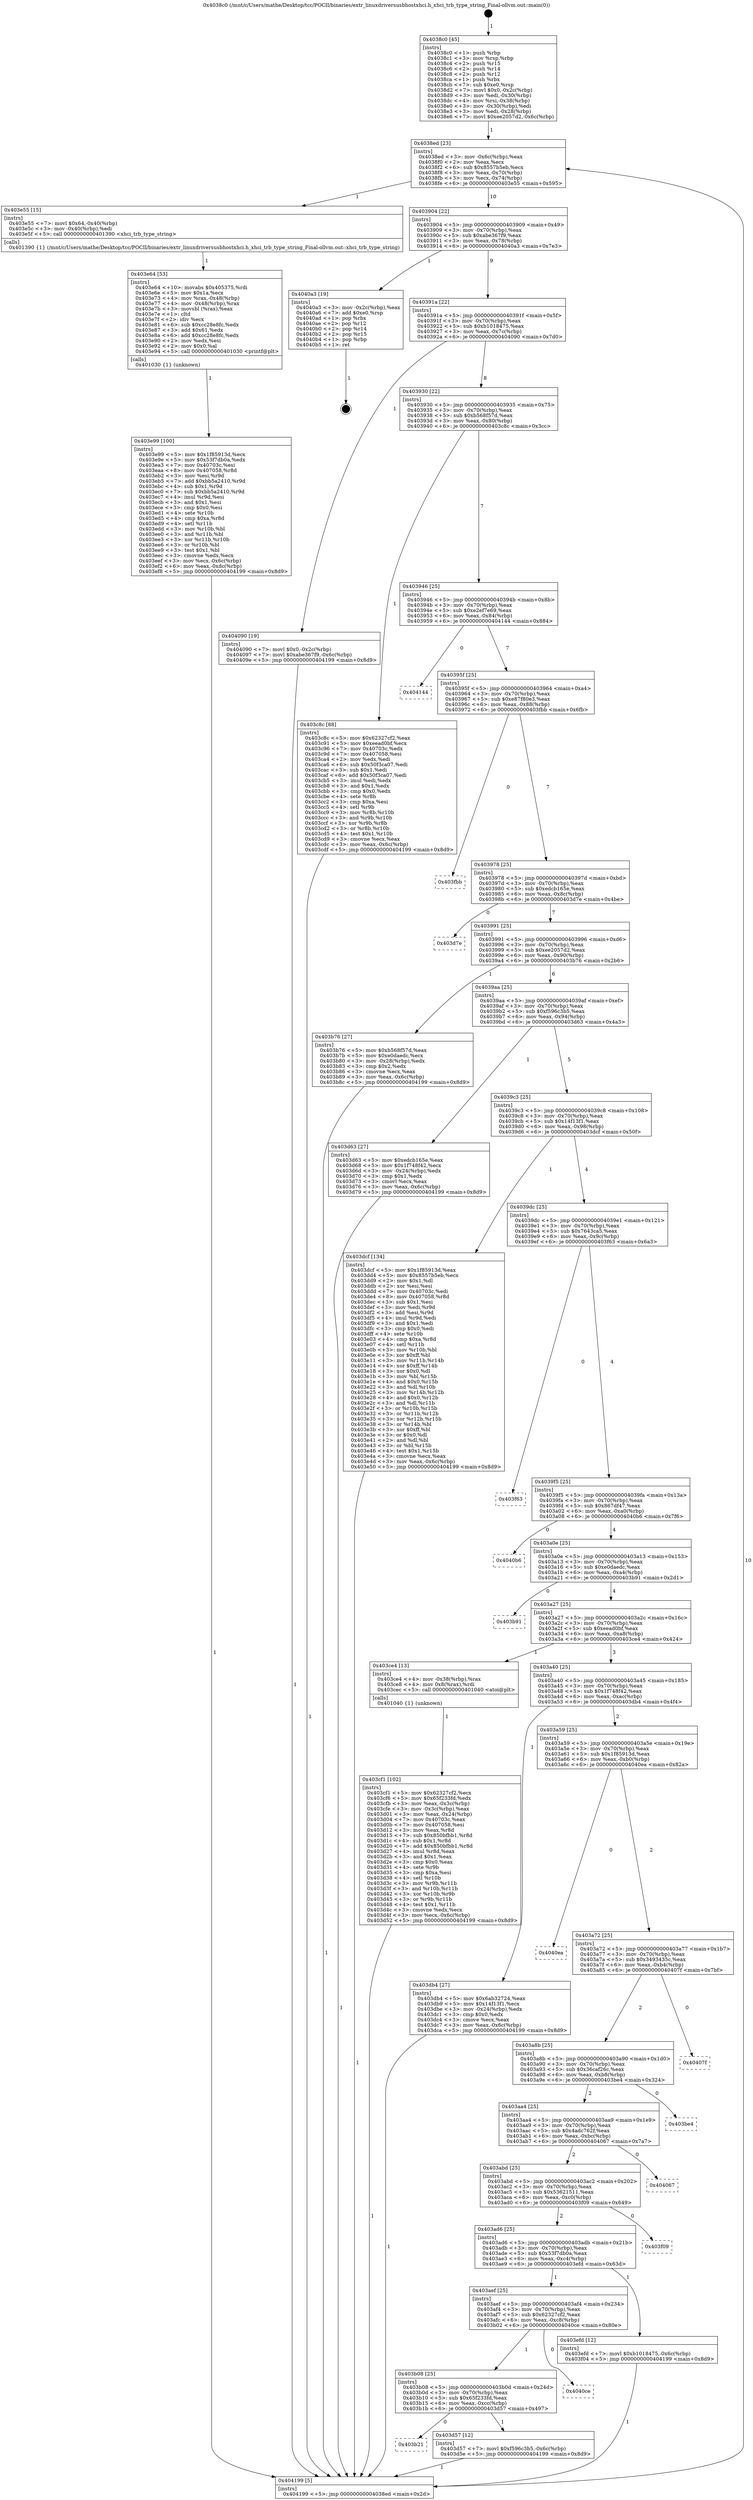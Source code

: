 digraph "0x4038c0" {
  label = "0x4038c0 (/mnt/c/Users/mathe/Desktop/tcc/POCII/binaries/extr_linuxdriversusbhostxhci.h_xhci_trb_type_string_Final-ollvm.out::main(0))"
  labelloc = "t"
  node[shape=record]

  Entry [label="",width=0.3,height=0.3,shape=circle,fillcolor=black,style=filled]
  "0x4038ed" [label="{
     0x4038ed [23]\l
     | [instrs]\l
     &nbsp;&nbsp;0x4038ed \<+3\>: mov -0x6c(%rbp),%eax\l
     &nbsp;&nbsp;0x4038f0 \<+2\>: mov %eax,%ecx\l
     &nbsp;&nbsp;0x4038f2 \<+6\>: sub $0x8557b5eb,%ecx\l
     &nbsp;&nbsp;0x4038f8 \<+3\>: mov %eax,-0x70(%rbp)\l
     &nbsp;&nbsp;0x4038fb \<+3\>: mov %ecx,-0x74(%rbp)\l
     &nbsp;&nbsp;0x4038fe \<+6\>: je 0000000000403e55 \<main+0x595\>\l
  }"]
  "0x403e55" [label="{
     0x403e55 [15]\l
     | [instrs]\l
     &nbsp;&nbsp;0x403e55 \<+7\>: movl $0x64,-0x40(%rbp)\l
     &nbsp;&nbsp;0x403e5c \<+3\>: mov -0x40(%rbp),%edi\l
     &nbsp;&nbsp;0x403e5f \<+5\>: call 0000000000401390 \<xhci_trb_type_string\>\l
     | [calls]\l
     &nbsp;&nbsp;0x401390 \{1\} (/mnt/c/Users/mathe/Desktop/tcc/POCII/binaries/extr_linuxdriversusbhostxhci.h_xhci_trb_type_string_Final-ollvm.out::xhci_trb_type_string)\l
  }"]
  "0x403904" [label="{
     0x403904 [22]\l
     | [instrs]\l
     &nbsp;&nbsp;0x403904 \<+5\>: jmp 0000000000403909 \<main+0x49\>\l
     &nbsp;&nbsp;0x403909 \<+3\>: mov -0x70(%rbp),%eax\l
     &nbsp;&nbsp;0x40390c \<+5\>: sub $0xabe367f9,%eax\l
     &nbsp;&nbsp;0x403911 \<+3\>: mov %eax,-0x78(%rbp)\l
     &nbsp;&nbsp;0x403914 \<+6\>: je 00000000004040a3 \<main+0x7e3\>\l
  }"]
  Exit [label="",width=0.3,height=0.3,shape=circle,fillcolor=black,style=filled,peripheries=2]
  "0x4040a3" [label="{
     0x4040a3 [19]\l
     | [instrs]\l
     &nbsp;&nbsp;0x4040a3 \<+3\>: mov -0x2c(%rbp),%eax\l
     &nbsp;&nbsp;0x4040a6 \<+7\>: add $0xe0,%rsp\l
     &nbsp;&nbsp;0x4040ad \<+1\>: pop %rbx\l
     &nbsp;&nbsp;0x4040ae \<+2\>: pop %r12\l
     &nbsp;&nbsp;0x4040b0 \<+2\>: pop %r14\l
     &nbsp;&nbsp;0x4040b2 \<+2\>: pop %r15\l
     &nbsp;&nbsp;0x4040b4 \<+1\>: pop %rbp\l
     &nbsp;&nbsp;0x4040b5 \<+1\>: ret\l
  }"]
  "0x40391a" [label="{
     0x40391a [22]\l
     | [instrs]\l
     &nbsp;&nbsp;0x40391a \<+5\>: jmp 000000000040391f \<main+0x5f\>\l
     &nbsp;&nbsp;0x40391f \<+3\>: mov -0x70(%rbp),%eax\l
     &nbsp;&nbsp;0x403922 \<+5\>: sub $0xb1018475,%eax\l
     &nbsp;&nbsp;0x403927 \<+3\>: mov %eax,-0x7c(%rbp)\l
     &nbsp;&nbsp;0x40392a \<+6\>: je 0000000000404090 \<main+0x7d0\>\l
  }"]
  "0x403e99" [label="{
     0x403e99 [100]\l
     | [instrs]\l
     &nbsp;&nbsp;0x403e99 \<+5\>: mov $0x1f85913d,%ecx\l
     &nbsp;&nbsp;0x403e9e \<+5\>: mov $0x53f7db0a,%edx\l
     &nbsp;&nbsp;0x403ea3 \<+7\>: mov 0x40703c,%esi\l
     &nbsp;&nbsp;0x403eaa \<+8\>: mov 0x407058,%r8d\l
     &nbsp;&nbsp;0x403eb2 \<+3\>: mov %esi,%r9d\l
     &nbsp;&nbsp;0x403eb5 \<+7\>: add $0xbb5a2410,%r9d\l
     &nbsp;&nbsp;0x403ebc \<+4\>: sub $0x1,%r9d\l
     &nbsp;&nbsp;0x403ec0 \<+7\>: sub $0xbb5a2410,%r9d\l
     &nbsp;&nbsp;0x403ec7 \<+4\>: imul %r9d,%esi\l
     &nbsp;&nbsp;0x403ecb \<+3\>: and $0x1,%esi\l
     &nbsp;&nbsp;0x403ece \<+3\>: cmp $0x0,%esi\l
     &nbsp;&nbsp;0x403ed1 \<+4\>: sete %r10b\l
     &nbsp;&nbsp;0x403ed5 \<+4\>: cmp $0xa,%r8d\l
     &nbsp;&nbsp;0x403ed9 \<+4\>: setl %r11b\l
     &nbsp;&nbsp;0x403edd \<+3\>: mov %r10b,%bl\l
     &nbsp;&nbsp;0x403ee0 \<+3\>: and %r11b,%bl\l
     &nbsp;&nbsp;0x403ee3 \<+3\>: xor %r11b,%r10b\l
     &nbsp;&nbsp;0x403ee6 \<+3\>: or %r10b,%bl\l
     &nbsp;&nbsp;0x403ee9 \<+3\>: test $0x1,%bl\l
     &nbsp;&nbsp;0x403eec \<+3\>: cmovne %edx,%ecx\l
     &nbsp;&nbsp;0x403eef \<+3\>: mov %ecx,-0x6c(%rbp)\l
     &nbsp;&nbsp;0x403ef2 \<+6\>: mov %eax,-0xdc(%rbp)\l
     &nbsp;&nbsp;0x403ef8 \<+5\>: jmp 0000000000404199 \<main+0x8d9\>\l
  }"]
  "0x404090" [label="{
     0x404090 [19]\l
     | [instrs]\l
     &nbsp;&nbsp;0x404090 \<+7\>: movl $0x0,-0x2c(%rbp)\l
     &nbsp;&nbsp;0x404097 \<+7\>: movl $0xabe367f9,-0x6c(%rbp)\l
     &nbsp;&nbsp;0x40409e \<+5\>: jmp 0000000000404199 \<main+0x8d9\>\l
  }"]
  "0x403930" [label="{
     0x403930 [22]\l
     | [instrs]\l
     &nbsp;&nbsp;0x403930 \<+5\>: jmp 0000000000403935 \<main+0x75\>\l
     &nbsp;&nbsp;0x403935 \<+3\>: mov -0x70(%rbp),%eax\l
     &nbsp;&nbsp;0x403938 \<+5\>: sub $0xb568f57d,%eax\l
     &nbsp;&nbsp;0x40393d \<+3\>: mov %eax,-0x80(%rbp)\l
     &nbsp;&nbsp;0x403940 \<+6\>: je 0000000000403c8c \<main+0x3cc\>\l
  }"]
  "0x403e64" [label="{
     0x403e64 [53]\l
     | [instrs]\l
     &nbsp;&nbsp;0x403e64 \<+10\>: movabs $0x405375,%rdi\l
     &nbsp;&nbsp;0x403e6e \<+5\>: mov $0x1a,%ecx\l
     &nbsp;&nbsp;0x403e73 \<+4\>: mov %rax,-0x48(%rbp)\l
     &nbsp;&nbsp;0x403e77 \<+4\>: mov -0x48(%rbp),%rax\l
     &nbsp;&nbsp;0x403e7b \<+3\>: movsbl (%rax),%eax\l
     &nbsp;&nbsp;0x403e7e \<+1\>: cltd\l
     &nbsp;&nbsp;0x403e7f \<+2\>: idiv %ecx\l
     &nbsp;&nbsp;0x403e81 \<+6\>: sub $0xcc28e8fc,%edx\l
     &nbsp;&nbsp;0x403e87 \<+3\>: add $0x61,%edx\l
     &nbsp;&nbsp;0x403e8a \<+6\>: add $0xcc28e8fc,%edx\l
     &nbsp;&nbsp;0x403e90 \<+2\>: mov %edx,%esi\l
     &nbsp;&nbsp;0x403e92 \<+2\>: mov $0x0,%al\l
     &nbsp;&nbsp;0x403e94 \<+5\>: call 0000000000401030 \<printf@plt\>\l
     | [calls]\l
     &nbsp;&nbsp;0x401030 \{1\} (unknown)\l
  }"]
  "0x403c8c" [label="{
     0x403c8c [88]\l
     | [instrs]\l
     &nbsp;&nbsp;0x403c8c \<+5\>: mov $0x62327cf2,%eax\l
     &nbsp;&nbsp;0x403c91 \<+5\>: mov $0xeead0bf,%ecx\l
     &nbsp;&nbsp;0x403c96 \<+7\>: mov 0x40703c,%edx\l
     &nbsp;&nbsp;0x403c9d \<+7\>: mov 0x407058,%esi\l
     &nbsp;&nbsp;0x403ca4 \<+2\>: mov %edx,%edi\l
     &nbsp;&nbsp;0x403ca6 \<+6\>: sub $0x50f3ca07,%edi\l
     &nbsp;&nbsp;0x403cac \<+3\>: sub $0x1,%edi\l
     &nbsp;&nbsp;0x403caf \<+6\>: add $0x50f3ca07,%edi\l
     &nbsp;&nbsp;0x403cb5 \<+3\>: imul %edi,%edx\l
     &nbsp;&nbsp;0x403cb8 \<+3\>: and $0x1,%edx\l
     &nbsp;&nbsp;0x403cbb \<+3\>: cmp $0x0,%edx\l
     &nbsp;&nbsp;0x403cbe \<+4\>: sete %r8b\l
     &nbsp;&nbsp;0x403cc2 \<+3\>: cmp $0xa,%esi\l
     &nbsp;&nbsp;0x403cc5 \<+4\>: setl %r9b\l
     &nbsp;&nbsp;0x403cc9 \<+3\>: mov %r8b,%r10b\l
     &nbsp;&nbsp;0x403ccc \<+3\>: and %r9b,%r10b\l
     &nbsp;&nbsp;0x403ccf \<+3\>: xor %r9b,%r8b\l
     &nbsp;&nbsp;0x403cd2 \<+3\>: or %r8b,%r10b\l
     &nbsp;&nbsp;0x403cd5 \<+4\>: test $0x1,%r10b\l
     &nbsp;&nbsp;0x403cd9 \<+3\>: cmovne %ecx,%eax\l
     &nbsp;&nbsp;0x403cdc \<+3\>: mov %eax,-0x6c(%rbp)\l
     &nbsp;&nbsp;0x403cdf \<+5\>: jmp 0000000000404199 \<main+0x8d9\>\l
  }"]
  "0x403946" [label="{
     0x403946 [25]\l
     | [instrs]\l
     &nbsp;&nbsp;0x403946 \<+5\>: jmp 000000000040394b \<main+0x8b\>\l
     &nbsp;&nbsp;0x40394b \<+3\>: mov -0x70(%rbp),%eax\l
     &nbsp;&nbsp;0x40394e \<+5\>: sub $0xe2ef7e69,%eax\l
     &nbsp;&nbsp;0x403953 \<+6\>: mov %eax,-0x84(%rbp)\l
     &nbsp;&nbsp;0x403959 \<+6\>: je 0000000000404144 \<main+0x884\>\l
  }"]
  "0x403b21" [label="{
     0x403b21\l
  }", style=dashed]
  "0x404144" [label="{
     0x404144\l
  }", style=dashed]
  "0x40395f" [label="{
     0x40395f [25]\l
     | [instrs]\l
     &nbsp;&nbsp;0x40395f \<+5\>: jmp 0000000000403964 \<main+0xa4\>\l
     &nbsp;&nbsp;0x403964 \<+3\>: mov -0x70(%rbp),%eax\l
     &nbsp;&nbsp;0x403967 \<+5\>: sub $0xe87f80e3,%eax\l
     &nbsp;&nbsp;0x40396c \<+6\>: mov %eax,-0x88(%rbp)\l
     &nbsp;&nbsp;0x403972 \<+6\>: je 0000000000403fbb \<main+0x6fb\>\l
  }"]
  "0x403d57" [label="{
     0x403d57 [12]\l
     | [instrs]\l
     &nbsp;&nbsp;0x403d57 \<+7\>: movl $0xf596c3b5,-0x6c(%rbp)\l
     &nbsp;&nbsp;0x403d5e \<+5\>: jmp 0000000000404199 \<main+0x8d9\>\l
  }"]
  "0x403fbb" [label="{
     0x403fbb\l
  }", style=dashed]
  "0x403978" [label="{
     0x403978 [25]\l
     | [instrs]\l
     &nbsp;&nbsp;0x403978 \<+5\>: jmp 000000000040397d \<main+0xbd\>\l
     &nbsp;&nbsp;0x40397d \<+3\>: mov -0x70(%rbp),%eax\l
     &nbsp;&nbsp;0x403980 \<+5\>: sub $0xedcb165e,%eax\l
     &nbsp;&nbsp;0x403985 \<+6\>: mov %eax,-0x8c(%rbp)\l
     &nbsp;&nbsp;0x40398b \<+6\>: je 0000000000403d7e \<main+0x4be\>\l
  }"]
  "0x403b08" [label="{
     0x403b08 [25]\l
     | [instrs]\l
     &nbsp;&nbsp;0x403b08 \<+5\>: jmp 0000000000403b0d \<main+0x24d\>\l
     &nbsp;&nbsp;0x403b0d \<+3\>: mov -0x70(%rbp),%eax\l
     &nbsp;&nbsp;0x403b10 \<+5\>: sub $0x65f233fd,%eax\l
     &nbsp;&nbsp;0x403b15 \<+6\>: mov %eax,-0xcc(%rbp)\l
     &nbsp;&nbsp;0x403b1b \<+6\>: je 0000000000403d57 \<main+0x497\>\l
  }"]
  "0x403d7e" [label="{
     0x403d7e\l
  }", style=dashed]
  "0x403991" [label="{
     0x403991 [25]\l
     | [instrs]\l
     &nbsp;&nbsp;0x403991 \<+5\>: jmp 0000000000403996 \<main+0xd6\>\l
     &nbsp;&nbsp;0x403996 \<+3\>: mov -0x70(%rbp),%eax\l
     &nbsp;&nbsp;0x403999 \<+5\>: sub $0xee2057d2,%eax\l
     &nbsp;&nbsp;0x40399e \<+6\>: mov %eax,-0x90(%rbp)\l
     &nbsp;&nbsp;0x4039a4 \<+6\>: je 0000000000403b76 \<main+0x2b6\>\l
  }"]
  "0x4040ce" [label="{
     0x4040ce\l
  }", style=dashed]
  "0x403b76" [label="{
     0x403b76 [27]\l
     | [instrs]\l
     &nbsp;&nbsp;0x403b76 \<+5\>: mov $0xb568f57d,%eax\l
     &nbsp;&nbsp;0x403b7b \<+5\>: mov $0xe0daedc,%ecx\l
     &nbsp;&nbsp;0x403b80 \<+3\>: mov -0x28(%rbp),%edx\l
     &nbsp;&nbsp;0x403b83 \<+3\>: cmp $0x2,%edx\l
     &nbsp;&nbsp;0x403b86 \<+3\>: cmovne %ecx,%eax\l
     &nbsp;&nbsp;0x403b89 \<+3\>: mov %eax,-0x6c(%rbp)\l
     &nbsp;&nbsp;0x403b8c \<+5\>: jmp 0000000000404199 \<main+0x8d9\>\l
  }"]
  "0x4039aa" [label="{
     0x4039aa [25]\l
     | [instrs]\l
     &nbsp;&nbsp;0x4039aa \<+5\>: jmp 00000000004039af \<main+0xef\>\l
     &nbsp;&nbsp;0x4039af \<+3\>: mov -0x70(%rbp),%eax\l
     &nbsp;&nbsp;0x4039b2 \<+5\>: sub $0xf596c3b5,%eax\l
     &nbsp;&nbsp;0x4039b7 \<+6\>: mov %eax,-0x94(%rbp)\l
     &nbsp;&nbsp;0x4039bd \<+6\>: je 0000000000403d63 \<main+0x4a3\>\l
  }"]
  "0x404199" [label="{
     0x404199 [5]\l
     | [instrs]\l
     &nbsp;&nbsp;0x404199 \<+5\>: jmp 00000000004038ed \<main+0x2d\>\l
  }"]
  "0x4038c0" [label="{
     0x4038c0 [45]\l
     | [instrs]\l
     &nbsp;&nbsp;0x4038c0 \<+1\>: push %rbp\l
     &nbsp;&nbsp;0x4038c1 \<+3\>: mov %rsp,%rbp\l
     &nbsp;&nbsp;0x4038c4 \<+2\>: push %r15\l
     &nbsp;&nbsp;0x4038c6 \<+2\>: push %r14\l
     &nbsp;&nbsp;0x4038c8 \<+2\>: push %r12\l
     &nbsp;&nbsp;0x4038ca \<+1\>: push %rbx\l
     &nbsp;&nbsp;0x4038cb \<+7\>: sub $0xe0,%rsp\l
     &nbsp;&nbsp;0x4038d2 \<+7\>: movl $0x0,-0x2c(%rbp)\l
     &nbsp;&nbsp;0x4038d9 \<+3\>: mov %edi,-0x30(%rbp)\l
     &nbsp;&nbsp;0x4038dc \<+4\>: mov %rsi,-0x38(%rbp)\l
     &nbsp;&nbsp;0x4038e0 \<+3\>: mov -0x30(%rbp),%edi\l
     &nbsp;&nbsp;0x4038e3 \<+3\>: mov %edi,-0x28(%rbp)\l
     &nbsp;&nbsp;0x4038e6 \<+7\>: movl $0xee2057d2,-0x6c(%rbp)\l
  }"]
  "0x403aef" [label="{
     0x403aef [25]\l
     | [instrs]\l
     &nbsp;&nbsp;0x403aef \<+5\>: jmp 0000000000403af4 \<main+0x234\>\l
     &nbsp;&nbsp;0x403af4 \<+3\>: mov -0x70(%rbp),%eax\l
     &nbsp;&nbsp;0x403af7 \<+5\>: sub $0x62327cf2,%eax\l
     &nbsp;&nbsp;0x403afc \<+6\>: mov %eax,-0xc8(%rbp)\l
     &nbsp;&nbsp;0x403b02 \<+6\>: je 00000000004040ce \<main+0x80e\>\l
  }"]
  "0x403d63" [label="{
     0x403d63 [27]\l
     | [instrs]\l
     &nbsp;&nbsp;0x403d63 \<+5\>: mov $0xedcb165e,%eax\l
     &nbsp;&nbsp;0x403d68 \<+5\>: mov $0x1f748f42,%ecx\l
     &nbsp;&nbsp;0x403d6d \<+3\>: mov -0x24(%rbp),%edx\l
     &nbsp;&nbsp;0x403d70 \<+3\>: cmp $0x1,%edx\l
     &nbsp;&nbsp;0x403d73 \<+3\>: cmovl %ecx,%eax\l
     &nbsp;&nbsp;0x403d76 \<+3\>: mov %eax,-0x6c(%rbp)\l
     &nbsp;&nbsp;0x403d79 \<+5\>: jmp 0000000000404199 \<main+0x8d9\>\l
  }"]
  "0x4039c3" [label="{
     0x4039c3 [25]\l
     | [instrs]\l
     &nbsp;&nbsp;0x4039c3 \<+5\>: jmp 00000000004039c8 \<main+0x108\>\l
     &nbsp;&nbsp;0x4039c8 \<+3\>: mov -0x70(%rbp),%eax\l
     &nbsp;&nbsp;0x4039cb \<+5\>: sub $0x14f13f1,%eax\l
     &nbsp;&nbsp;0x4039d0 \<+6\>: mov %eax,-0x98(%rbp)\l
     &nbsp;&nbsp;0x4039d6 \<+6\>: je 0000000000403dcf \<main+0x50f\>\l
  }"]
  "0x403efd" [label="{
     0x403efd [12]\l
     | [instrs]\l
     &nbsp;&nbsp;0x403efd \<+7\>: movl $0xb1018475,-0x6c(%rbp)\l
     &nbsp;&nbsp;0x403f04 \<+5\>: jmp 0000000000404199 \<main+0x8d9\>\l
  }"]
  "0x403dcf" [label="{
     0x403dcf [134]\l
     | [instrs]\l
     &nbsp;&nbsp;0x403dcf \<+5\>: mov $0x1f85913d,%eax\l
     &nbsp;&nbsp;0x403dd4 \<+5\>: mov $0x8557b5eb,%ecx\l
     &nbsp;&nbsp;0x403dd9 \<+2\>: mov $0x1,%dl\l
     &nbsp;&nbsp;0x403ddb \<+2\>: xor %esi,%esi\l
     &nbsp;&nbsp;0x403ddd \<+7\>: mov 0x40703c,%edi\l
     &nbsp;&nbsp;0x403de4 \<+8\>: mov 0x407058,%r8d\l
     &nbsp;&nbsp;0x403dec \<+3\>: sub $0x1,%esi\l
     &nbsp;&nbsp;0x403def \<+3\>: mov %edi,%r9d\l
     &nbsp;&nbsp;0x403df2 \<+3\>: add %esi,%r9d\l
     &nbsp;&nbsp;0x403df5 \<+4\>: imul %r9d,%edi\l
     &nbsp;&nbsp;0x403df9 \<+3\>: and $0x1,%edi\l
     &nbsp;&nbsp;0x403dfc \<+3\>: cmp $0x0,%edi\l
     &nbsp;&nbsp;0x403dff \<+4\>: sete %r10b\l
     &nbsp;&nbsp;0x403e03 \<+4\>: cmp $0xa,%r8d\l
     &nbsp;&nbsp;0x403e07 \<+4\>: setl %r11b\l
     &nbsp;&nbsp;0x403e0b \<+3\>: mov %r10b,%bl\l
     &nbsp;&nbsp;0x403e0e \<+3\>: xor $0xff,%bl\l
     &nbsp;&nbsp;0x403e11 \<+3\>: mov %r11b,%r14b\l
     &nbsp;&nbsp;0x403e14 \<+4\>: xor $0xff,%r14b\l
     &nbsp;&nbsp;0x403e18 \<+3\>: xor $0x0,%dl\l
     &nbsp;&nbsp;0x403e1b \<+3\>: mov %bl,%r15b\l
     &nbsp;&nbsp;0x403e1e \<+4\>: and $0x0,%r15b\l
     &nbsp;&nbsp;0x403e22 \<+3\>: and %dl,%r10b\l
     &nbsp;&nbsp;0x403e25 \<+3\>: mov %r14b,%r12b\l
     &nbsp;&nbsp;0x403e28 \<+4\>: and $0x0,%r12b\l
     &nbsp;&nbsp;0x403e2c \<+3\>: and %dl,%r11b\l
     &nbsp;&nbsp;0x403e2f \<+3\>: or %r10b,%r15b\l
     &nbsp;&nbsp;0x403e32 \<+3\>: or %r11b,%r12b\l
     &nbsp;&nbsp;0x403e35 \<+3\>: xor %r12b,%r15b\l
     &nbsp;&nbsp;0x403e38 \<+3\>: or %r14b,%bl\l
     &nbsp;&nbsp;0x403e3b \<+3\>: xor $0xff,%bl\l
     &nbsp;&nbsp;0x403e3e \<+3\>: or $0x0,%dl\l
     &nbsp;&nbsp;0x403e41 \<+2\>: and %dl,%bl\l
     &nbsp;&nbsp;0x403e43 \<+3\>: or %bl,%r15b\l
     &nbsp;&nbsp;0x403e46 \<+4\>: test $0x1,%r15b\l
     &nbsp;&nbsp;0x403e4a \<+3\>: cmovne %ecx,%eax\l
     &nbsp;&nbsp;0x403e4d \<+3\>: mov %eax,-0x6c(%rbp)\l
     &nbsp;&nbsp;0x403e50 \<+5\>: jmp 0000000000404199 \<main+0x8d9\>\l
  }"]
  "0x4039dc" [label="{
     0x4039dc [25]\l
     | [instrs]\l
     &nbsp;&nbsp;0x4039dc \<+5\>: jmp 00000000004039e1 \<main+0x121\>\l
     &nbsp;&nbsp;0x4039e1 \<+3\>: mov -0x70(%rbp),%eax\l
     &nbsp;&nbsp;0x4039e4 \<+5\>: sub $0x7643ca5,%eax\l
     &nbsp;&nbsp;0x4039e9 \<+6\>: mov %eax,-0x9c(%rbp)\l
     &nbsp;&nbsp;0x4039ef \<+6\>: je 0000000000403f63 \<main+0x6a3\>\l
  }"]
  "0x403ad6" [label="{
     0x403ad6 [25]\l
     | [instrs]\l
     &nbsp;&nbsp;0x403ad6 \<+5\>: jmp 0000000000403adb \<main+0x21b\>\l
     &nbsp;&nbsp;0x403adb \<+3\>: mov -0x70(%rbp),%eax\l
     &nbsp;&nbsp;0x403ade \<+5\>: sub $0x53f7db0a,%eax\l
     &nbsp;&nbsp;0x403ae3 \<+6\>: mov %eax,-0xc4(%rbp)\l
     &nbsp;&nbsp;0x403ae9 \<+6\>: je 0000000000403efd \<main+0x63d\>\l
  }"]
  "0x403f63" [label="{
     0x403f63\l
  }", style=dashed]
  "0x4039f5" [label="{
     0x4039f5 [25]\l
     | [instrs]\l
     &nbsp;&nbsp;0x4039f5 \<+5\>: jmp 00000000004039fa \<main+0x13a\>\l
     &nbsp;&nbsp;0x4039fa \<+3\>: mov -0x70(%rbp),%eax\l
     &nbsp;&nbsp;0x4039fd \<+5\>: sub $0x867df47,%eax\l
     &nbsp;&nbsp;0x403a02 \<+6\>: mov %eax,-0xa0(%rbp)\l
     &nbsp;&nbsp;0x403a08 \<+6\>: je 00000000004040b6 \<main+0x7f6\>\l
  }"]
  "0x403f09" [label="{
     0x403f09\l
  }", style=dashed]
  "0x4040b6" [label="{
     0x4040b6\l
  }", style=dashed]
  "0x403a0e" [label="{
     0x403a0e [25]\l
     | [instrs]\l
     &nbsp;&nbsp;0x403a0e \<+5\>: jmp 0000000000403a13 \<main+0x153\>\l
     &nbsp;&nbsp;0x403a13 \<+3\>: mov -0x70(%rbp),%eax\l
     &nbsp;&nbsp;0x403a16 \<+5\>: sub $0xe0daedc,%eax\l
     &nbsp;&nbsp;0x403a1b \<+6\>: mov %eax,-0xa4(%rbp)\l
     &nbsp;&nbsp;0x403a21 \<+6\>: je 0000000000403b91 \<main+0x2d1\>\l
  }"]
  "0x403abd" [label="{
     0x403abd [25]\l
     | [instrs]\l
     &nbsp;&nbsp;0x403abd \<+5\>: jmp 0000000000403ac2 \<main+0x202\>\l
     &nbsp;&nbsp;0x403ac2 \<+3\>: mov -0x70(%rbp),%eax\l
     &nbsp;&nbsp;0x403ac5 \<+5\>: sub $0x53621511,%eax\l
     &nbsp;&nbsp;0x403aca \<+6\>: mov %eax,-0xc0(%rbp)\l
     &nbsp;&nbsp;0x403ad0 \<+6\>: je 0000000000403f09 \<main+0x649\>\l
  }"]
  "0x403b91" [label="{
     0x403b91\l
  }", style=dashed]
  "0x403a27" [label="{
     0x403a27 [25]\l
     | [instrs]\l
     &nbsp;&nbsp;0x403a27 \<+5\>: jmp 0000000000403a2c \<main+0x16c\>\l
     &nbsp;&nbsp;0x403a2c \<+3\>: mov -0x70(%rbp),%eax\l
     &nbsp;&nbsp;0x403a2f \<+5\>: sub $0xeead0bf,%eax\l
     &nbsp;&nbsp;0x403a34 \<+6\>: mov %eax,-0xa8(%rbp)\l
     &nbsp;&nbsp;0x403a3a \<+6\>: je 0000000000403ce4 \<main+0x424\>\l
  }"]
  "0x404067" [label="{
     0x404067\l
  }", style=dashed]
  "0x403ce4" [label="{
     0x403ce4 [13]\l
     | [instrs]\l
     &nbsp;&nbsp;0x403ce4 \<+4\>: mov -0x38(%rbp),%rax\l
     &nbsp;&nbsp;0x403ce8 \<+4\>: mov 0x8(%rax),%rdi\l
     &nbsp;&nbsp;0x403cec \<+5\>: call 0000000000401040 \<atoi@plt\>\l
     | [calls]\l
     &nbsp;&nbsp;0x401040 \{1\} (unknown)\l
  }"]
  "0x403a40" [label="{
     0x403a40 [25]\l
     | [instrs]\l
     &nbsp;&nbsp;0x403a40 \<+5\>: jmp 0000000000403a45 \<main+0x185\>\l
     &nbsp;&nbsp;0x403a45 \<+3\>: mov -0x70(%rbp),%eax\l
     &nbsp;&nbsp;0x403a48 \<+5\>: sub $0x1f748f42,%eax\l
     &nbsp;&nbsp;0x403a4d \<+6\>: mov %eax,-0xac(%rbp)\l
     &nbsp;&nbsp;0x403a53 \<+6\>: je 0000000000403db4 \<main+0x4f4\>\l
  }"]
  "0x403cf1" [label="{
     0x403cf1 [102]\l
     | [instrs]\l
     &nbsp;&nbsp;0x403cf1 \<+5\>: mov $0x62327cf2,%ecx\l
     &nbsp;&nbsp;0x403cf6 \<+5\>: mov $0x65f233fd,%edx\l
     &nbsp;&nbsp;0x403cfb \<+3\>: mov %eax,-0x3c(%rbp)\l
     &nbsp;&nbsp;0x403cfe \<+3\>: mov -0x3c(%rbp),%eax\l
     &nbsp;&nbsp;0x403d01 \<+3\>: mov %eax,-0x24(%rbp)\l
     &nbsp;&nbsp;0x403d04 \<+7\>: mov 0x40703c,%eax\l
     &nbsp;&nbsp;0x403d0b \<+7\>: mov 0x407058,%esi\l
     &nbsp;&nbsp;0x403d12 \<+3\>: mov %eax,%r8d\l
     &nbsp;&nbsp;0x403d15 \<+7\>: sub $0x850bfbb1,%r8d\l
     &nbsp;&nbsp;0x403d1c \<+4\>: sub $0x1,%r8d\l
     &nbsp;&nbsp;0x403d20 \<+7\>: add $0x850bfbb1,%r8d\l
     &nbsp;&nbsp;0x403d27 \<+4\>: imul %r8d,%eax\l
     &nbsp;&nbsp;0x403d2b \<+3\>: and $0x1,%eax\l
     &nbsp;&nbsp;0x403d2e \<+3\>: cmp $0x0,%eax\l
     &nbsp;&nbsp;0x403d31 \<+4\>: sete %r9b\l
     &nbsp;&nbsp;0x403d35 \<+3\>: cmp $0xa,%esi\l
     &nbsp;&nbsp;0x403d38 \<+4\>: setl %r10b\l
     &nbsp;&nbsp;0x403d3c \<+3\>: mov %r9b,%r11b\l
     &nbsp;&nbsp;0x403d3f \<+3\>: and %r10b,%r11b\l
     &nbsp;&nbsp;0x403d42 \<+3\>: xor %r10b,%r9b\l
     &nbsp;&nbsp;0x403d45 \<+3\>: or %r9b,%r11b\l
     &nbsp;&nbsp;0x403d48 \<+4\>: test $0x1,%r11b\l
     &nbsp;&nbsp;0x403d4c \<+3\>: cmovne %edx,%ecx\l
     &nbsp;&nbsp;0x403d4f \<+3\>: mov %ecx,-0x6c(%rbp)\l
     &nbsp;&nbsp;0x403d52 \<+5\>: jmp 0000000000404199 \<main+0x8d9\>\l
  }"]
  "0x403aa4" [label="{
     0x403aa4 [25]\l
     | [instrs]\l
     &nbsp;&nbsp;0x403aa4 \<+5\>: jmp 0000000000403aa9 \<main+0x1e9\>\l
     &nbsp;&nbsp;0x403aa9 \<+3\>: mov -0x70(%rbp),%eax\l
     &nbsp;&nbsp;0x403aac \<+5\>: sub $0x4adc762f,%eax\l
     &nbsp;&nbsp;0x403ab1 \<+6\>: mov %eax,-0xbc(%rbp)\l
     &nbsp;&nbsp;0x403ab7 \<+6\>: je 0000000000404067 \<main+0x7a7\>\l
  }"]
  "0x403db4" [label="{
     0x403db4 [27]\l
     | [instrs]\l
     &nbsp;&nbsp;0x403db4 \<+5\>: mov $0x6ab32724,%eax\l
     &nbsp;&nbsp;0x403db9 \<+5\>: mov $0x14f13f1,%ecx\l
     &nbsp;&nbsp;0x403dbe \<+3\>: mov -0x24(%rbp),%edx\l
     &nbsp;&nbsp;0x403dc1 \<+3\>: cmp $0x0,%edx\l
     &nbsp;&nbsp;0x403dc4 \<+3\>: cmove %ecx,%eax\l
     &nbsp;&nbsp;0x403dc7 \<+3\>: mov %eax,-0x6c(%rbp)\l
     &nbsp;&nbsp;0x403dca \<+5\>: jmp 0000000000404199 \<main+0x8d9\>\l
  }"]
  "0x403a59" [label="{
     0x403a59 [25]\l
     | [instrs]\l
     &nbsp;&nbsp;0x403a59 \<+5\>: jmp 0000000000403a5e \<main+0x19e\>\l
     &nbsp;&nbsp;0x403a5e \<+3\>: mov -0x70(%rbp),%eax\l
     &nbsp;&nbsp;0x403a61 \<+5\>: sub $0x1f85913d,%eax\l
     &nbsp;&nbsp;0x403a66 \<+6\>: mov %eax,-0xb0(%rbp)\l
     &nbsp;&nbsp;0x403a6c \<+6\>: je 00000000004040ea \<main+0x82a\>\l
  }"]
  "0x403be4" [label="{
     0x403be4\l
  }", style=dashed]
  "0x4040ea" [label="{
     0x4040ea\l
  }", style=dashed]
  "0x403a72" [label="{
     0x403a72 [25]\l
     | [instrs]\l
     &nbsp;&nbsp;0x403a72 \<+5\>: jmp 0000000000403a77 \<main+0x1b7\>\l
     &nbsp;&nbsp;0x403a77 \<+3\>: mov -0x70(%rbp),%eax\l
     &nbsp;&nbsp;0x403a7a \<+5\>: sub $0x3493435c,%eax\l
     &nbsp;&nbsp;0x403a7f \<+6\>: mov %eax,-0xb4(%rbp)\l
     &nbsp;&nbsp;0x403a85 \<+6\>: je 000000000040407f \<main+0x7bf\>\l
  }"]
  "0x403a8b" [label="{
     0x403a8b [25]\l
     | [instrs]\l
     &nbsp;&nbsp;0x403a8b \<+5\>: jmp 0000000000403a90 \<main+0x1d0\>\l
     &nbsp;&nbsp;0x403a90 \<+3\>: mov -0x70(%rbp),%eax\l
     &nbsp;&nbsp;0x403a93 \<+5\>: sub $0x36caf26c,%eax\l
     &nbsp;&nbsp;0x403a98 \<+6\>: mov %eax,-0xb8(%rbp)\l
     &nbsp;&nbsp;0x403a9e \<+6\>: je 0000000000403be4 \<main+0x324\>\l
  }"]
  "0x40407f" [label="{
     0x40407f\l
  }", style=dashed]
  Entry -> "0x4038c0" [label=" 1"]
  "0x4038ed" -> "0x403e55" [label=" 1"]
  "0x4038ed" -> "0x403904" [label=" 10"]
  "0x4040a3" -> Exit [label=" 1"]
  "0x403904" -> "0x4040a3" [label=" 1"]
  "0x403904" -> "0x40391a" [label=" 9"]
  "0x404090" -> "0x404199" [label=" 1"]
  "0x40391a" -> "0x404090" [label=" 1"]
  "0x40391a" -> "0x403930" [label=" 8"]
  "0x403efd" -> "0x404199" [label=" 1"]
  "0x403930" -> "0x403c8c" [label=" 1"]
  "0x403930" -> "0x403946" [label=" 7"]
  "0x403e99" -> "0x404199" [label=" 1"]
  "0x403946" -> "0x404144" [label=" 0"]
  "0x403946" -> "0x40395f" [label=" 7"]
  "0x403e64" -> "0x403e99" [label=" 1"]
  "0x40395f" -> "0x403fbb" [label=" 0"]
  "0x40395f" -> "0x403978" [label=" 7"]
  "0x403e55" -> "0x403e64" [label=" 1"]
  "0x403978" -> "0x403d7e" [label=" 0"]
  "0x403978" -> "0x403991" [label=" 7"]
  "0x403db4" -> "0x404199" [label=" 1"]
  "0x403991" -> "0x403b76" [label=" 1"]
  "0x403991" -> "0x4039aa" [label=" 6"]
  "0x403b76" -> "0x404199" [label=" 1"]
  "0x4038c0" -> "0x4038ed" [label=" 1"]
  "0x404199" -> "0x4038ed" [label=" 10"]
  "0x403c8c" -> "0x404199" [label=" 1"]
  "0x403d63" -> "0x404199" [label=" 1"]
  "0x4039aa" -> "0x403d63" [label=" 1"]
  "0x4039aa" -> "0x4039c3" [label=" 5"]
  "0x403b08" -> "0x403b21" [label=" 0"]
  "0x4039c3" -> "0x403dcf" [label=" 1"]
  "0x4039c3" -> "0x4039dc" [label=" 4"]
  "0x403b08" -> "0x403d57" [label=" 1"]
  "0x4039dc" -> "0x403f63" [label=" 0"]
  "0x4039dc" -> "0x4039f5" [label=" 4"]
  "0x403aef" -> "0x403b08" [label=" 1"]
  "0x4039f5" -> "0x4040b6" [label=" 0"]
  "0x4039f5" -> "0x403a0e" [label=" 4"]
  "0x403aef" -> "0x4040ce" [label=" 0"]
  "0x403a0e" -> "0x403b91" [label=" 0"]
  "0x403a0e" -> "0x403a27" [label=" 4"]
  "0x403ad6" -> "0x403aef" [label=" 1"]
  "0x403a27" -> "0x403ce4" [label=" 1"]
  "0x403a27" -> "0x403a40" [label=" 3"]
  "0x403ce4" -> "0x403cf1" [label=" 1"]
  "0x403cf1" -> "0x404199" [label=" 1"]
  "0x403ad6" -> "0x403efd" [label=" 1"]
  "0x403a40" -> "0x403db4" [label=" 1"]
  "0x403a40" -> "0x403a59" [label=" 2"]
  "0x403abd" -> "0x403ad6" [label=" 2"]
  "0x403a59" -> "0x4040ea" [label=" 0"]
  "0x403a59" -> "0x403a72" [label=" 2"]
  "0x403abd" -> "0x403f09" [label=" 0"]
  "0x403a72" -> "0x40407f" [label=" 0"]
  "0x403a72" -> "0x403a8b" [label=" 2"]
  "0x403d57" -> "0x404199" [label=" 1"]
  "0x403a8b" -> "0x403be4" [label=" 0"]
  "0x403a8b" -> "0x403aa4" [label=" 2"]
  "0x403dcf" -> "0x404199" [label=" 1"]
  "0x403aa4" -> "0x404067" [label=" 0"]
  "0x403aa4" -> "0x403abd" [label=" 2"]
}
